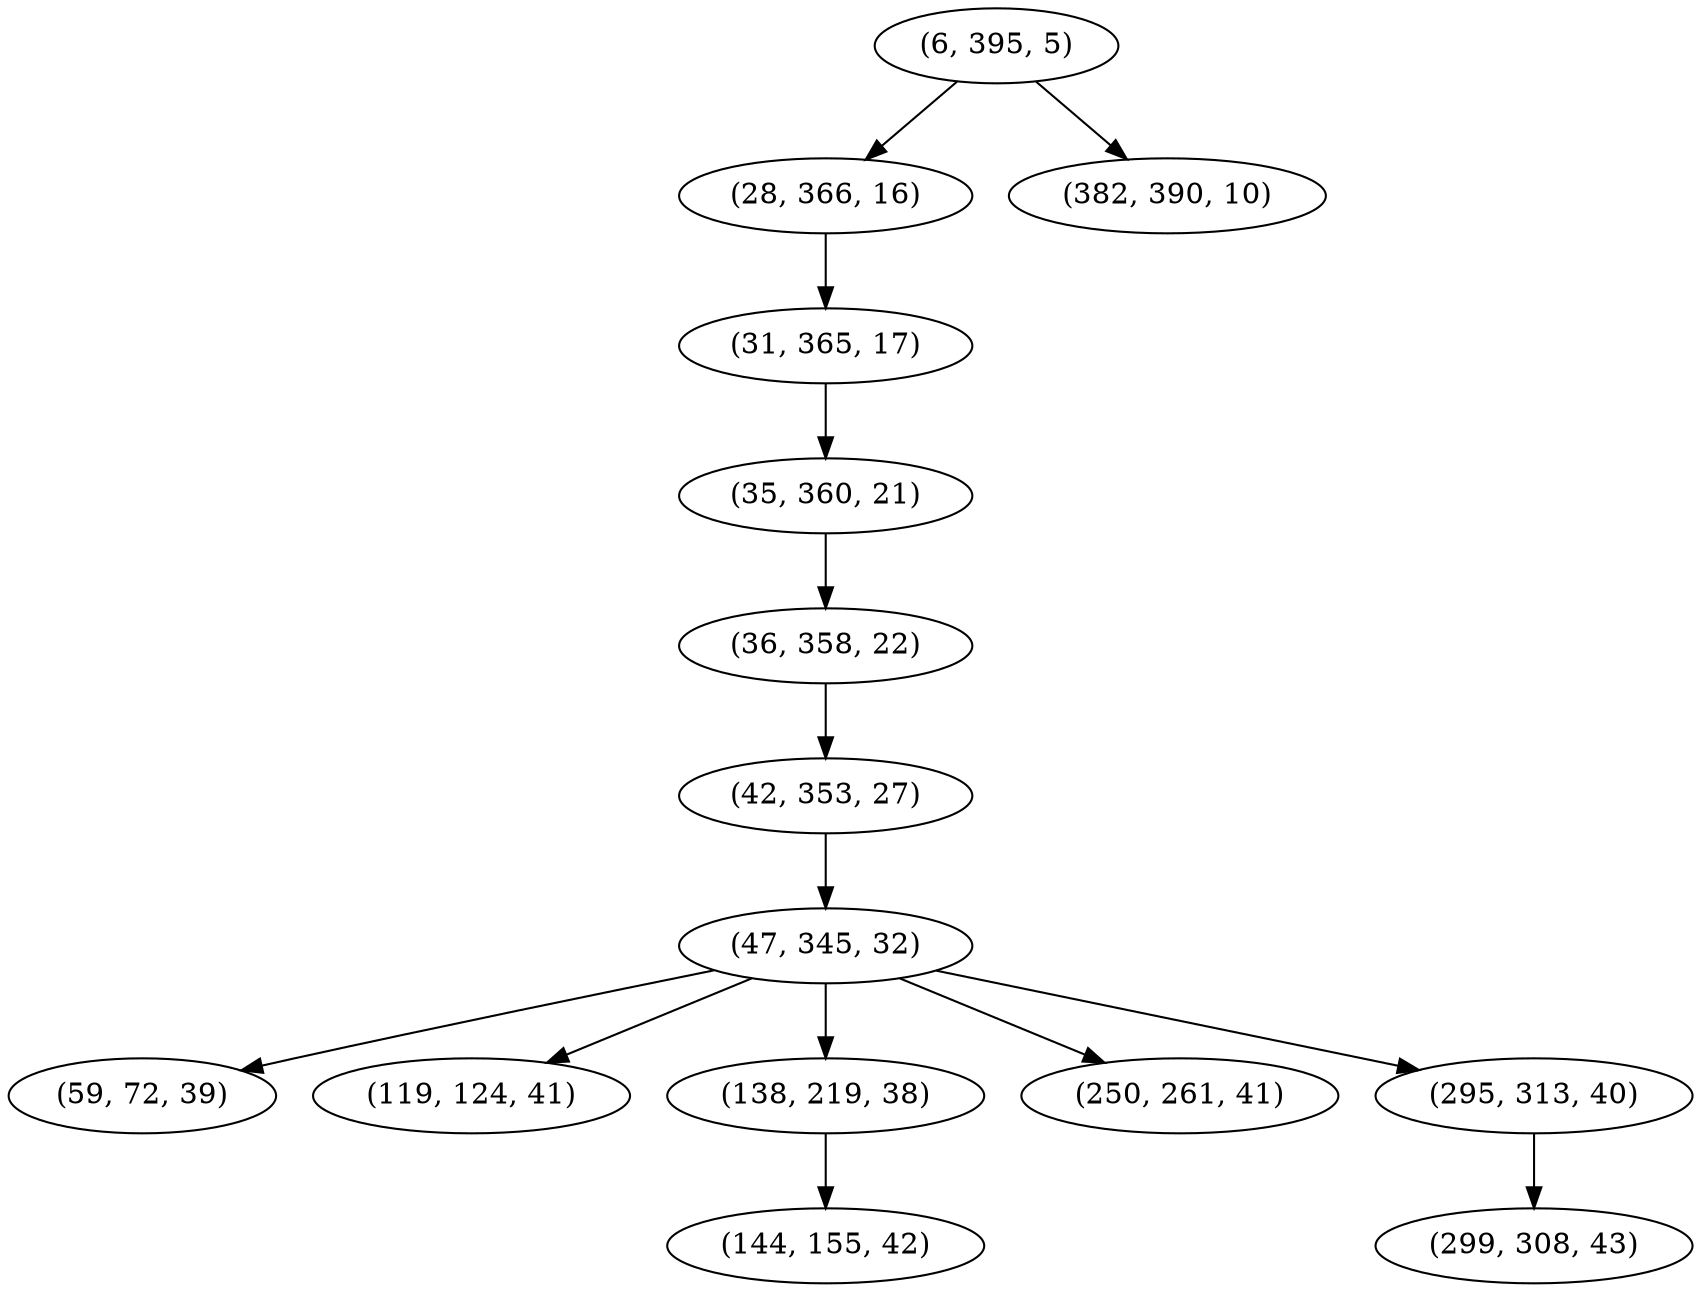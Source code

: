 digraph tree {
    "(6, 395, 5)";
    "(28, 366, 16)";
    "(31, 365, 17)";
    "(35, 360, 21)";
    "(36, 358, 22)";
    "(42, 353, 27)";
    "(47, 345, 32)";
    "(59, 72, 39)";
    "(119, 124, 41)";
    "(138, 219, 38)";
    "(144, 155, 42)";
    "(250, 261, 41)";
    "(295, 313, 40)";
    "(299, 308, 43)";
    "(382, 390, 10)";
    "(6, 395, 5)" -> "(28, 366, 16)";
    "(6, 395, 5)" -> "(382, 390, 10)";
    "(28, 366, 16)" -> "(31, 365, 17)";
    "(31, 365, 17)" -> "(35, 360, 21)";
    "(35, 360, 21)" -> "(36, 358, 22)";
    "(36, 358, 22)" -> "(42, 353, 27)";
    "(42, 353, 27)" -> "(47, 345, 32)";
    "(47, 345, 32)" -> "(59, 72, 39)";
    "(47, 345, 32)" -> "(119, 124, 41)";
    "(47, 345, 32)" -> "(138, 219, 38)";
    "(47, 345, 32)" -> "(250, 261, 41)";
    "(47, 345, 32)" -> "(295, 313, 40)";
    "(138, 219, 38)" -> "(144, 155, 42)";
    "(295, 313, 40)" -> "(299, 308, 43)";
}
